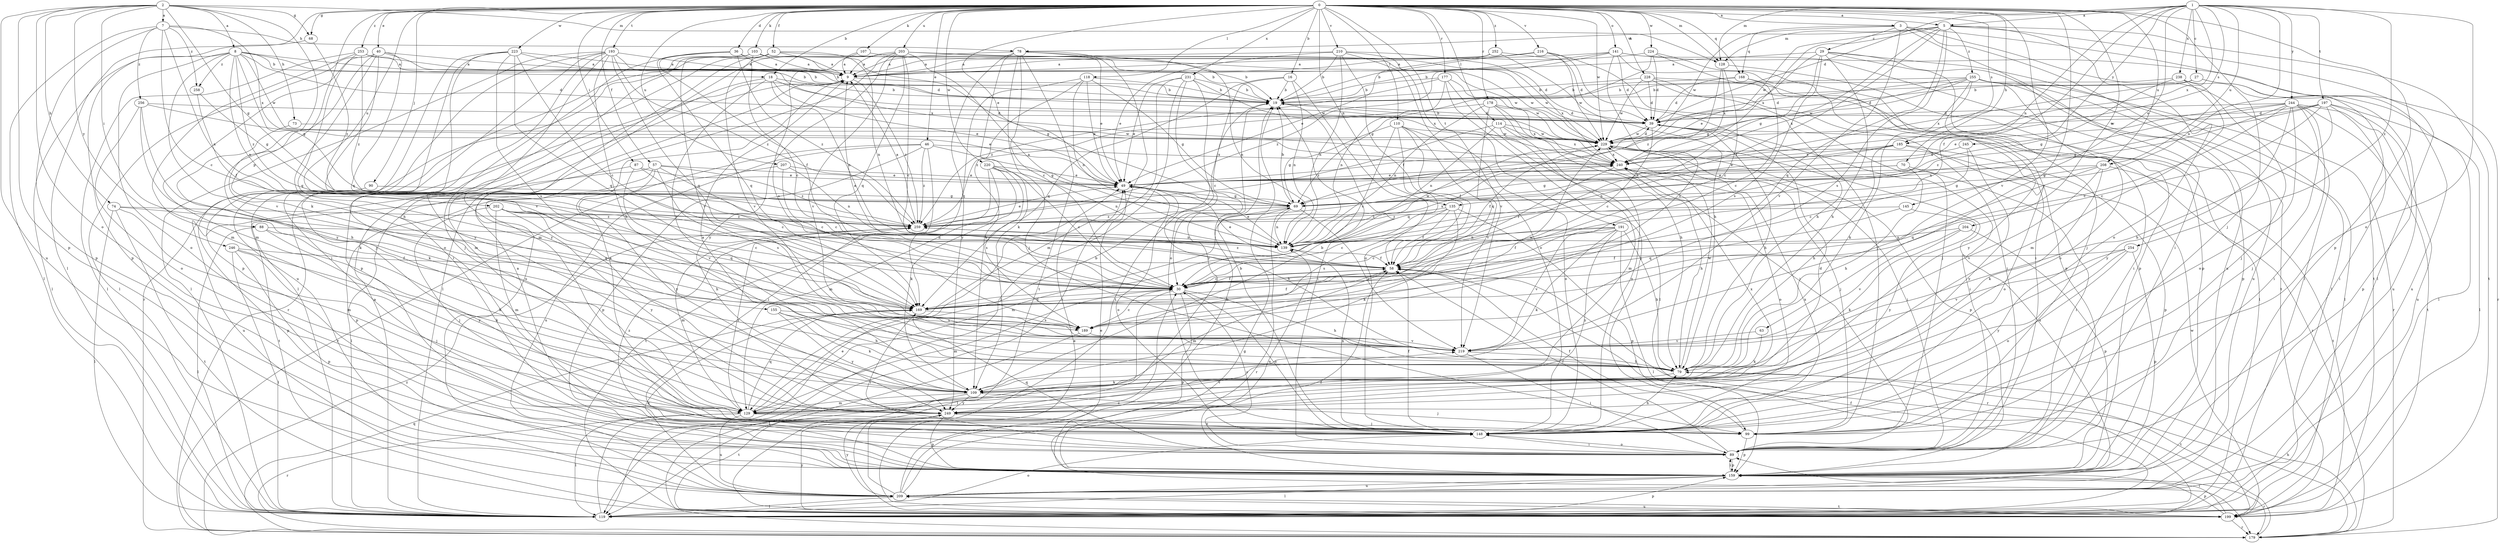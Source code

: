 strict digraph  {
0;
1;
2;
3;
5;
7;
8;
9;
16;
18;
19;
27;
29;
30;
36;
39;
40;
46;
49;
52;
57;
58;
63;
68;
69;
70;
73;
74;
78;
79;
87;
88;
89;
90;
99;
103;
107;
109;
110;
114;
118;
119;
128;
129;
135;
139;
141;
145;
148;
155;
159;
168;
169;
177;
178;
179;
185;
189;
191;
193;
197;
199;
202;
203;
204;
207;
208;
209;
210;
216;
219;
220;
223;
224;
228;
229;
231;
238;
240;
244;
245;
246;
249;
252;
253;
254;
255;
256;
258;
259;
0 -> 3  [label=a];
0 -> 5  [label=a];
0 -> 16  [label=b];
0 -> 18  [label=b];
0 -> 36  [label=d];
0 -> 40  [label=e];
0 -> 46  [label=e];
0 -> 49  [label=e];
0 -> 52  [label=f];
0 -> 57  [label=f];
0 -> 63  [label=g];
0 -> 68  [label=g];
0 -> 70  [label=h];
0 -> 87  [label=i];
0 -> 90  [label=j];
0 -> 99  [label=j];
0 -> 103  [label=k];
0 -> 107  [label=k];
0 -> 110  [label=l];
0 -> 114  [label=l];
0 -> 118  [label=l];
0 -> 119  [label=l];
0 -> 128  [label=m];
0 -> 135  [label=n];
0 -> 141  [label=o];
0 -> 155  [label=p];
0 -> 159  [label=p];
0 -> 168  [label=q];
0 -> 177  [label=r];
0 -> 178  [label=r];
0 -> 185  [label=s];
0 -> 191  [label=t];
0 -> 193  [label=t];
0 -> 202  [label=u];
0 -> 203  [label=u];
0 -> 204  [label=u];
0 -> 207  [label=u];
0 -> 208  [label=u];
0 -> 210  [label=v];
0 -> 216  [label=v];
0 -> 219  [label=v];
0 -> 220  [label=w];
0 -> 223  [label=w];
0 -> 224  [label=w];
0 -> 228  [label=w];
0 -> 229  [label=w];
0 -> 231  [label=x];
0 -> 252  [label=z];
0 -> 253  [label=z];
1 -> 5  [label=a];
1 -> 27  [label=c];
1 -> 39  [label=d];
1 -> 58  [label=f];
1 -> 128  [label=m];
1 -> 135  [label=n];
1 -> 139  [label=n];
1 -> 145  [label=o];
1 -> 148  [label=o];
1 -> 185  [label=s];
1 -> 197  [label=t];
1 -> 208  [label=u];
1 -> 238  [label=x];
1 -> 240  [label=x];
1 -> 244  [label=y];
1 -> 245  [label=y];
1 -> 254  [label=z];
2 -> 7  [label=a];
2 -> 8  [label=a];
2 -> 68  [label=g];
2 -> 69  [label=g];
2 -> 73  [label=h];
2 -> 74  [label=h];
2 -> 88  [label=i];
2 -> 109  [label=k];
2 -> 128  [label=m];
2 -> 148  [label=o];
2 -> 159  [label=p];
2 -> 209  [label=u];
2 -> 246  [label=y];
3 -> 29  [label=c];
3 -> 89  [label=i];
3 -> 119  [label=l];
3 -> 168  [label=q];
3 -> 199  [label=t];
3 -> 209  [label=u];
3 -> 219  [label=v];
3 -> 229  [label=w];
5 -> 58  [label=f];
5 -> 69  [label=g];
5 -> 78  [label=h];
5 -> 119  [label=l];
5 -> 128  [label=m];
5 -> 148  [label=o];
5 -> 169  [label=q];
5 -> 189  [label=s];
5 -> 199  [label=t];
5 -> 229  [label=w];
5 -> 240  [label=x];
5 -> 255  [label=z];
7 -> 30  [label=c];
7 -> 78  [label=h];
7 -> 119  [label=l];
7 -> 139  [label=n];
7 -> 159  [label=p];
7 -> 240  [label=x];
7 -> 256  [label=z];
7 -> 258  [label=z];
8 -> 9  [label=a];
8 -> 18  [label=b];
8 -> 19  [label=b];
8 -> 39  [label=d];
8 -> 69  [label=g];
8 -> 119  [label=l];
8 -> 139  [label=n];
8 -> 148  [label=o];
8 -> 219  [label=v];
8 -> 229  [label=w];
8 -> 258  [label=z];
8 -> 259  [label=z];
9 -> 19  [label=b];
9 -> 179  [label=r];
9 -> 259  [label=z];
16 -> 19  [label=b];
16 -> 30  [label=c];
16 -> 139  [label=n];
16 -> 148  [label=o];
16 -> 169  [label=q];
18 -> 19  [label=b];
18 -> 49  [label=e];
18 -> 129  [label=m];
18 -> 139  [label=n];
18 -> 219  [label=v];
18 -> 229  [label=w];
19 -> 39  [label=d];
19 -> 89  [label=i];
19 -> 249  [label=y];
27 -> 19  [label=b];
27 -> 39  [label=d];
27 -> 119  [label=l];
27 -> 209  [label=u];
27 -> 240  [label=x];
29 -> 9  [label=a];
29 -> 49  [label=e];
29 -> 69  [label=g];
29 -> 79  [label=h];
29 -> 99  [label=j];
29 -> 119  [label=l];
29 -> 189  [label=s];
29 -> 209  [label=u];
30 -> 9  [label=a];
30 -> 58  [label=f];
30 -> 79  [label=h];
30 -> 119  [label=l];
30 -> 129  [label=m];
30 -> 148  [label=o];
30 -> 159  [label=p];
30 -> 169  [label=q];
36 -> 9  [label=a];
36 -> 19  [label=b];
36 -> 58  [label=f];
36 -> 99  [label=j];
36 -> 169  [label=q];
36 -> 259  [label=z];
39 -> 19  [label=b];
39 -> 30  [label=c];
39 -> 79  [label=h];
39 -> 89  [label=i];
39 -> 179  [label=r];
39 -> 229  [label=w];
40 -> 9  [label=a];
40 -> 79  [label=h];
40 -> 119  [label=l];
40 -> 129  [label=m];
40 -> 169  [label=q];
40 -> 219  [label=v];
40 -> 240  [label=x];
40 -> 249  [label=y];
46 -> 69  [label=g];
46 -> 89  [label=i];
46 -> 159  [label=p];
46 -> 179  [label=r];
46 -> 209  [label=u];
46 -> 240  [label=x];
46 -> 259  [label=z];
49 -> 69  [label=g];
49 -> 79  [label=h];
49 -> 148  [label=o];
52 -> 9  [label=a];
52 -> 129  [label=m];
52 -> 139  [label=n];
52 -> 159  [label=p];
52 -> 179  [label=r];
52 -> 219  [label=v];
52 -> 229  [label=w];
57 -> 30  [label=c];
57 -> 49  [label=e];
57 -> 189  [label=s];
57 -> 199  [label=t];
57 -> 209  [label=u];
57 -> 249  [label=y];
57 -> 259  [label=z];
58 -> 30  [label=c];
58 -> 49  [label=e];
58 -> 129  [label=m];
58 -> 179  [label=r];
58 -> 259  [label=z];
63 -> 109  [label=k];
63 -> 219  [label=v];
68 -> 159  [label=p];
68 -> 259  [label=z];
69 -> 19  [label=b];
69 -> 129  [label=m];
69 -> 139  [label=n];
69 -> 179  [label=r];
69 -> 219  [label=v];
69 -> 259  [label=z];
70 -> 49  [label=e];
70 -> 69  [label=g];
70 -> 79  [label=h];
70 -> 89  [label=i];
73 -> 109  [label=k];
73 -> 229  [label=w];
74 -> 119  [label=l];
74 -> 129  [label=m];
74 -> 169  [label=q];
74 -> 199  [label=t];
74 -> 259  [label=z];
78 -> 9  [label=a];
78 -> 30  [label=c];
78 -> 49  [label=e];
78 -> 99  [label=j];
78 -> 109  [label=k];
78 -> 139  [label=n];
78 -> 179  [label=r];
78 -> 199  [label=t];
78 -> 249  [label=y];
79 -> 109  [label=k];
79 -> 199  [label=t];
79 -> 229  [label=w];
87 -> 30  [label=c];
87 -> 49  [label=e];
87 -> 159  [label=p];
87 -> 219  [label=v];
88 -> 109  [label=k];
88 -> 119  [label=l];
88 -> 139  [label=n];
88 -> 249  [label=y];
89 -> 9  [label=a];
89 -> 30  [label=c];
89 -> 58  [label=f];
89 -> 148  [label=o];
89 -> 159  [label=p];
89 -> 169  [label=q];
90 -> 69  [label=g];
90 -> 159  [label=p];
99 -> 9  [label=a];
99 -> 58  [label=f];
99 -> 159  [label=p];
103 -> 9  [label=a];
103 -> 30  [label=c];
103 -> 69  [label=g];
103 -> 89  [label=i];
103 -> 119  [label=l];
103 -> 219  [label=v];
103 -> 229  [label=w];
107 -> 9  [label=a];
107 -> 189  [label=s];
107 -> 229  [label=w];
109 -> 9  [label=a];
109 -> 19  [label=b];
109 -> 99  [label=j];
109 -> 129  [label=m];
109 -> 199  [label=t];
109 -> 249  [label=y];
110 -> 30  [label=c];
110 -> 58  [label=f];
110 -> 69  [label=g];
110 -> 148  [label=o];
110 -> 169  [label=q];
110 -> 219  [label=v];
110 -> 229  [label=w];
114 -> 129  [label=m];
114 -> 139  [label=n];
114 -> 148  [label=o];
114 -> 229  [label=w];
114 -> 240  [label=x];
114 -> 259  [label=z];
118 -> 19  [label=b];
118 -> 49  [label=e];
118 -> 69  [label=g];
118 -> 109  [label=k];
118 -> 139  [label=n];
118 -> 169  [label=q];
119 -> 9  [label=a];
119 -> 49  [label=e];
119 -> 148  [label=o];
119 -> 159  [label=p];
128 -> 30  [label=c];
128 -> 159  [label=p];
128 -> 240  [label=x];
128 -> 259  [label=z];
129 -> 19  [label=b];
129 -> 39  [label=d];
129 -> 99  [label=j];
129 -> 119  [label=l];
129 -> 169  [label=q];
129 -> 179  [label=r];
129 -> 209  [label=u];
129 -> 240  [label=x];
129 -> 259  [label=z];
135 -> 30  [label=c];
135 -> 58  [label=f];
135 -> 109  [label=k];
135 -> 159  [label=p];
135 -> 189  [label=s];
135 -> 259  [label=z];
139 -> 49  [label=e];
139 -> 58  [label=f];
139 -> 229  [label=w];
139 -> 240  [label=x];
141 -> 9  [label=a];
141 -> 19  [label=b];
141 -> 39  [label=d];
141 -> 159  [label=p];
141 -> 179  [label=r];
141 -> 189  [label=s];
141 -> 199  [label=t];
141 -> 259  [label=z];
145 -> 169  [label=q];
145 -> 249  [label=y];
145 -> 259  [label=z];
148 -> 19  [label=b];
148 -> 58  [label=f];
148 -> 79  [label=h];
148 -> 89  [label=i];
148 -> 139  [label=n];
148 -> 240  [label=x];
148 -> 259  [label=z];
155 -> 79  [label=h];
155 -> 109  [label=k];
155 -> 189  [label=s];
155 -> 249  [label=y];
159 -> 49  [label=e];
159 -> 89  [label=i];
159 -> 119  [label=l];
159 -> 139  [label=n];
159 -> 179  [label=r];
159 -> 209  [label=u];
168 -> 19  [label=b];
168 -> 30  [label=c];
168 -> 39  [label=d];
168 -> 89  [label=i];
169 -> 58  [label=f];
169 -> 89  [label=i];
169 -> 189  [label=s];
177 -> 19  [label=b];
177 -> 99  [label=j];
177 -> 119  [label=l];
177 -> 139  [label=n];
177 -> 229  [label=w];
177 -> 259  [label=z];
178 -> 39  [label=d];
178 -> 79  [label=h];
178 -> 89  [label=i];
178 -> 139  [label=n];
178 -> 169  [label=q];
178 -> 240  [label=x];
178 -> 259  [label=z];
179 -> 58  [label=f];
179 -> 79  [label=h];
179 -> 169  [label=q];
179 -> 259  [label=z];
185 -> 49  [label=e];
185 -> 79  [label=h];
185 -> 139  [label=n];
185 -> 148  [label=o];
185 -> 159  [label=p];
185 -> 240  [label=x];
189 -> 30  [label=c];
189 -> 119  [label=l];
189 -> 219  [label=v];
189 -> 229  [label=w];
191 -> 30  [label=c];
191 -> 58  [label=f];
191 -> 79  [label=h];
191 -> 109  [label=k];
191 -> 119  [label=l];
191 -> 139  [label=n];
191 -> 219  [label=v];
191 -> 249  [label=y];
193 -> 9  [label=a];
193 -> 39  [label=d];
193 -> 79  [label=h];
193 -> 89  [label=i];
193 -> 119  [label=l];
193 -> 148  [label=o];
193 -> 169  [label=q];
193 -> 209  [label=u];
193 -> 249  [label=y];
193 -> 259  [label=z];
197 -> 30  [label=c];
197 -> 39  [label=d];
197 -> 69  [label=g];
197 -> 79  [label=h];
197 -> 89  [label=i];
197 -> 119  [label=l];
197 -> 159  [label=p];
197 -> 229  [label=w];
199 -> 30  [label=c];
199 -> 89  [label=i];
199 -> 159  [label=p];
199 -> 179  [label=r];
199 -> 209  [label=u];
199 -> 229  [label=w];
199 -> 249  [label=y];
202 -> 30  [label=c];
202 -> 79  [label=h];
202 -> 99  [label=j];
202 -> 129  [label=m];
202 -> 169  [label=q];
202 -> 249  [label=y];
202 -> 259  [label=z];
203 -> 9  [label=a];
203 -> 19  [label=b];
203 -> 30  [label=c];
203 -> 39  [label=d];
203 -> 119  [label=l];
203 -> 139  [label=n];
203 -> 169  [label=q];
203 -> 209  [label=u];
203 -> 219  [label=v];
203 -> 249  [label=y];
204 -> 109  [label=k];
204 -> 139  [label=n];
204 -> 159  [label=p];
204 -> 219  [label=v];
207 -> 30  [label=c];
207 -> 49  [label=e];
207 -> 119  [label=l];
207 -> 139  [label=n];
208 -> 49  [label=e];
208 -> 69  [label=g];
208 -> 109  [label=k];
208 -> 169  [label=q];
208 -> 199  [label=t];
208 -> 219  [label=v];
209 -> 19  [label=b];
209 -> 49  [label=e];
209 -> 58  [label=f];
209 -> 69  [label=g];
209 -> 119  [label=l];
209 -> 169  [label=q];
209 -> 199  [label=t];
209 -> 249  [label=y];
210 -> 9  [label=a];
210 -> 19  [label=b];
210 -> 49  [label=e];
210 -> 58  [label=f];
210 -> 139  [label=n];
210 -> 148  [label=o];
210 -> 219  [label=v];
210 -> 240  [label=x];
216 -> 9  [label=a];
216 -> 19  [label=b];
216 -> 79  [label=h];
216 -> 99  [label=j];
216 -> 229  [label=w];
219 -> 79  [label=h];
219 -> 89  [label=i];
220 -> 30  [label=c];
220 -> 49  [label=e];
220 -> 109  [label=k];
220 -> 129  [label=m];
220 -> 139  [label=n];
220 -> 189  [label=s];
220 -> 199  [label=t];
223 -> 9  [label=a];
223 -> 19  [label=b];
223 -> 30  [label=c];
223 -> 99  [label=j];
223 -> 159  [label=p];
223 -> 169  [label=q];
223 -> 189  [label=s];
223 -> 249  [label=y];
224 -> 9  [label=a];
224 -> 39  [label=d];
224 -> 69  [label=g];
224 -> 89  [label=i];
224 -> 159  [label=p];
228 -> 19  [label=b];
228 -> 39  [label=d];
228 -> 89  [label=i];
228 -> 99  [label=j];
228 -> 119  [label=l];
228 -> 229  [label=w];
229 -> 39  [label=d];
229 -> 58  [label=f];
229 -> 89  [label=i];
229 -> 99  [label=j];
229 -> 159  [label=p];
229 -> 209  [label=u];
229 -> 240  [label=x];
231 -> 19  [label=b];
231 -> 49  [label=e];
231 -> 119  [label=l];
231 -> 129  [label=m];
231 -> 148  [label=o];
231 -> 199  [label=t];
231 -> 240  [label=x];
238 -> 19  [label=b];
238 -> 69  [label=g];
238 -> 99  [label=j];
238 -> 129  [label=m];
238 -> 209  [label=u];
240 -> 49  [label=e];
240 -> 58  [label=f];
240 -> 79  [label=h];
240 -> 148  [label=o];
244 -> 30  [label=c];
244 -> 39  [label=d];
244 -> 49  [label=e];
244 -> 89  [label=i];
244 -> 99  [label=j];
244 -> 139  [label=n];
244 -> 148  [label=o];
244 -> 199  [label=t];
244 -> 209  [label=u];
244 -> 249  [label=y];
244 -> 259  [label=z];
245 -> 30  [label=c];
245 -> 240  [label=x];
245 -> 249  [label=y];
246 -> 58  [label=f];
246 -> 99  [label=j];
246 -> 109  [label=k];
246 -> 119  [label=l];
246 -> 159  [label=p];
249 -> 148  [label=o];
249 -> 159  [label=p];
249 -> 219  [label=v];
252 -> 9  [label=a];
252 -> 39  [label=d];
252 -> 49  [label=e];
252 -> 79  [label=h];
253 -> 9  [label=a];
253 -> 19  [label=b];
253 -> 119  [label=l];
253 -> 129  [label=m];
253 -> 169  [label=q];
253 -> 259  [label=z];
254 -> 58  [label=f];
254 -> 148  [label=o];
254 -> 159  [label=p];
254 -> 219  [label=v];
254 -> 249  [label=y];
255 -> 19  [label=b];
255 -> 39  [label=d];
255 -> 109  [label=k];
255 -> 119  [label=l];
255 -> 148  [label=o];
255 -> 159  [label=p];
255 -> 179  [label=r];
255 -> 229  [label=w];
255 -> 240  [label=x];
255 -> 249  [label=y];
256 -> 39  [label=d];
256 -> 49  [label=e];
256 -> 79  [label=h];
256 -> 109  [label=k];
256 -> 148  [label=o];
258 -> 58  [label=f];
258 -> 69  [label=g];
259 -> 9  [label=a];
259 -> 49  [label=e];
259 -> 129  [label=m];
259 -> 139  [label=n];
}
